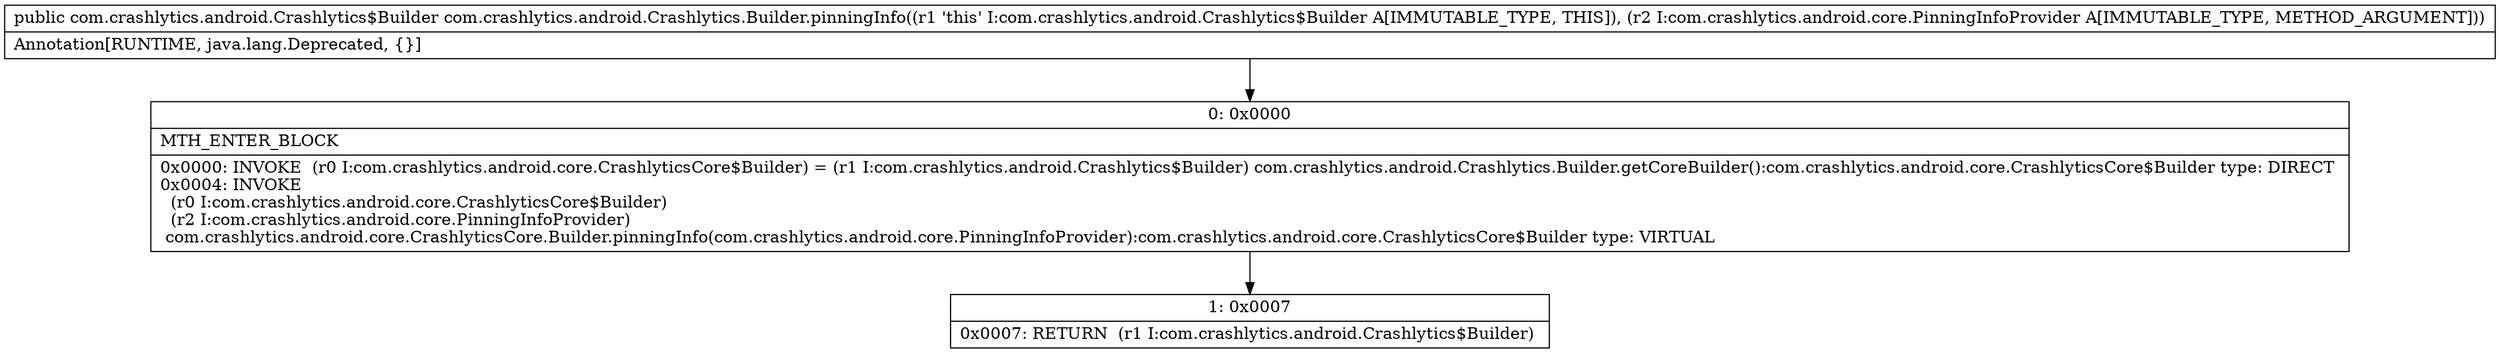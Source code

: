 digraph "CFG forcom.crashlytics.android.Crashlytics.Builder.pinningInfo(Lcom\/crashlytics\/android\/core\/PinningInfoProvider;)Lcom\/crashlytics\/android\/Crashlytics$Builder;" {
Node_0 [shape=record,label="{0\:\ 0x0000|MTH_ENTER_BLOCK\l|0x0000: INVOKE  (r0 I:com.crashlytics.android.core.CrashlyticsCore$Builder) = (r1 I:com.crashlytics.android.Crashlytics$Builder) com.crashlytics.android.Crashlytics.Builder.getCoreBuilder():com.crashlytics.android.core.CrashlyticsCore$Builder type: DIRECT \l0x0004: INVOKE  \l  (r0 I:com.crashlytics.android.core.CrashlyticsCore$Builder)\l  (r2 I:com.crashlytics.android.core.PinningInfoProvider)\l com.crashlytics.android.core.CrashlyticsCore.Builder.pinningInfo(com.crashlytics.android.core.PinningInfoProvider):com.crashlytics.android.core.CrashlyticsCore$Builder type: VIRTUAL \l}"];
Node_1 [shape=record,label="{1\:\ 0x0007|0x0007: RETURN  (r1 I:com.crashlytics.android.Crashlytics$Builder) \l}"];
MethodNode[shape=record,label="{public com.crashlytics.android.Crashlytics$Builder com.crashlytics.android.Crashlytics.Builder.pinningInfo((r1 'this' I:com.crashlytics.android.Crashlytics$Builder A[IMMUTABLE_TYPE, THIS]), (r2 I:com.crashlytics.android.core.PinningInfoProvider A[IMMUTABLE_TYPE, METHOD_ARGUMENT]))  | Annotation[RUNTIME, java.lang.Deprecated, \{\}]\l}"];
MethodNode -> Node_0;
Node_0 -> Node_1;
}

